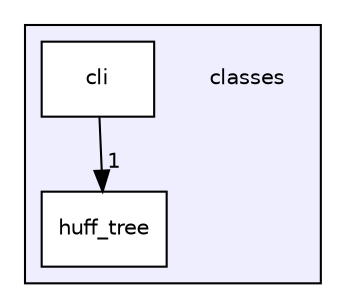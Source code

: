 digraph "classes" {
  compound=true
  node [ fontsize="10", fontname="Helvetica"];
  edge [ labelfontsize="10", labelfontname="Helvetica"];
  subgraph clusterdir_b02e4219757ae4e3a0f1714873865bbf {
    graph [ bgcolor="#eeeeff", pencolor="black", label="" URL="dir_b02e4219757ae4e3a0f1714873865bbf.html"];
    dir_b02e4219757ae4e3a0f1714873865bbf [shape=plaintext label="classes"];
    dir_3f2385c4c3223a3b2debfc0639fdef8f [shape=box label="cli" color="black" fillcolor="white" style="filled" URL="dir_3f2385c4c3223a3b2debfc0639fdef8f.html"];
    dir_68066eaf3a6f7ee4624857a1f58ec549 [shape=box label="huff_tree" color="black" fillcolor="white" style="filled" URL="dir_68066eaf3a6f7ee4624857a1f58ec549.html"];
  }
  dir_3f2385c4c3223a3b2debfc0639fdef8f->dir_68066eaf3a6f7ee4624857a1f58ec549 [headlabel="1", labeldistance=1.5 headhref="dir_000001_000002.html"];
}
